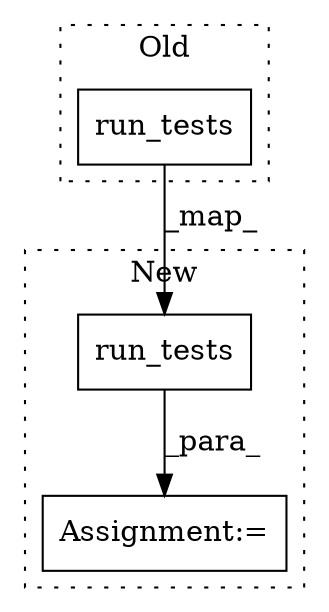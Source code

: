 digraph G {
subgraph cluster0 {
1 [label="run_tests" a="32" s="18578,18613" l="10,1" shape="box"];
label = "Old";
style="dotted";
}
subgraph cluster1 {
2 [label="run_tests" a="32" s="23117,23152" l="10,1" shape="box"];
3 [label="Assignment:=" a="7" s="23111" l="1" shape="box"];
label = "New";
style="dotted";
}
1 -> 2 [label="_map_"];
2 -> 3 [label="_para_"];
}